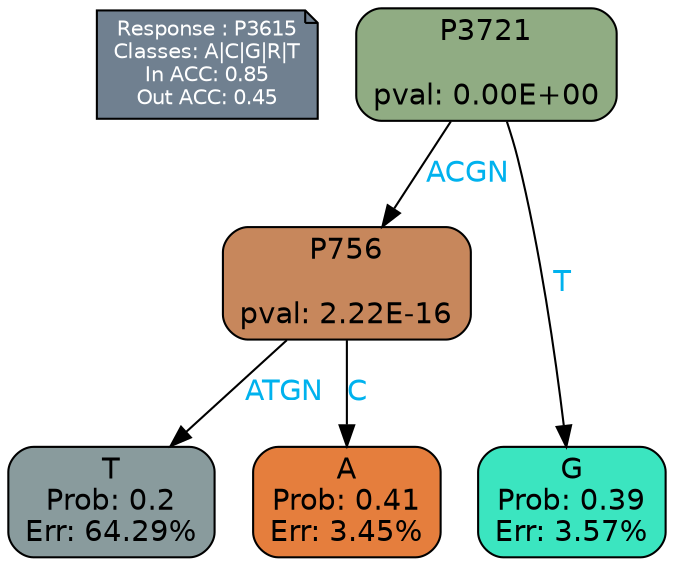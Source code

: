 digraph Tree {
node [shape=box, style="filled, rounded", color="black", fontname=helvetica] ;
graph [ranksep=equally, splines=polylines, bgcolor=transparent, dpi=600] ;
edge [fontname=helvetica] ;
LEGEND [label="Response : P3615
Classes: A|C|G|R|T
In ACC: 0.85
Out ACC: 0.45
",shape=note,align=left,style=filled,fillcolor="slategray",fontcolor="white",fontsize=10];1 [label="P3721

pval: 0.00E+00", fillcolor="#90ac83"] ;
2 [label="P756

pval: 2.22E-16", fillcolor="#c7875c"] ;
3 [label="T
Prob: 0.2
Err: 64.29%", fillcolor="#899b9d"] ;
4 [label="A
Prob: 0.41
Err: 3.45%", fillcolor="#e57e3d"] ;
5 [label="G
Prob: 0.39
Err: 3.57%", fillcolor="#3be5c0"] ;
1 -> 2 [label="ACGN",fontcolor=deepskyblue2] ;
1 -> 5 [label="T",fontcolor=deepskyblue2] ;
2 -> 3 [label="ATGN",fontcolor=deepskyblue2] ;
2 -> 4 [label="C",fontcolor=deepskyblue2] ;
{rank = same; 3;4;5;}{rank = same; LEGEND;1;}}